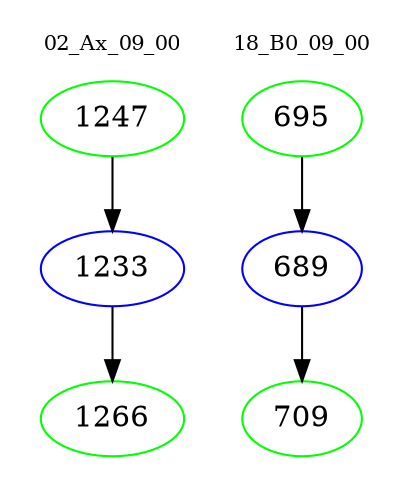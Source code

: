 digraph{
subgraph cluster_0 {
color = white
label = "02_Ax_09_00";
fontsize=10;
T0_1247 [label="1247", color="green"]
T0_1247 -> T0_1233 [color="black"]
T0_1233 [label="1233", color="blue"]
T0_1233 -> T0_1266 [color="black"]
T0_1266 [label="1266", color="green"]
}
subgraph cluster_1 {
color = white
label = "18_B0_09_00";
fontsize=10;
T1_695 [label="695", color="green"]
T1_695 -> T1_689 [color="black"]
T1_689 [label="689", color="blue"]
T1_689 -> T1_709 [color="black"]
T1_709 [label="709", color="green"]
}
}
